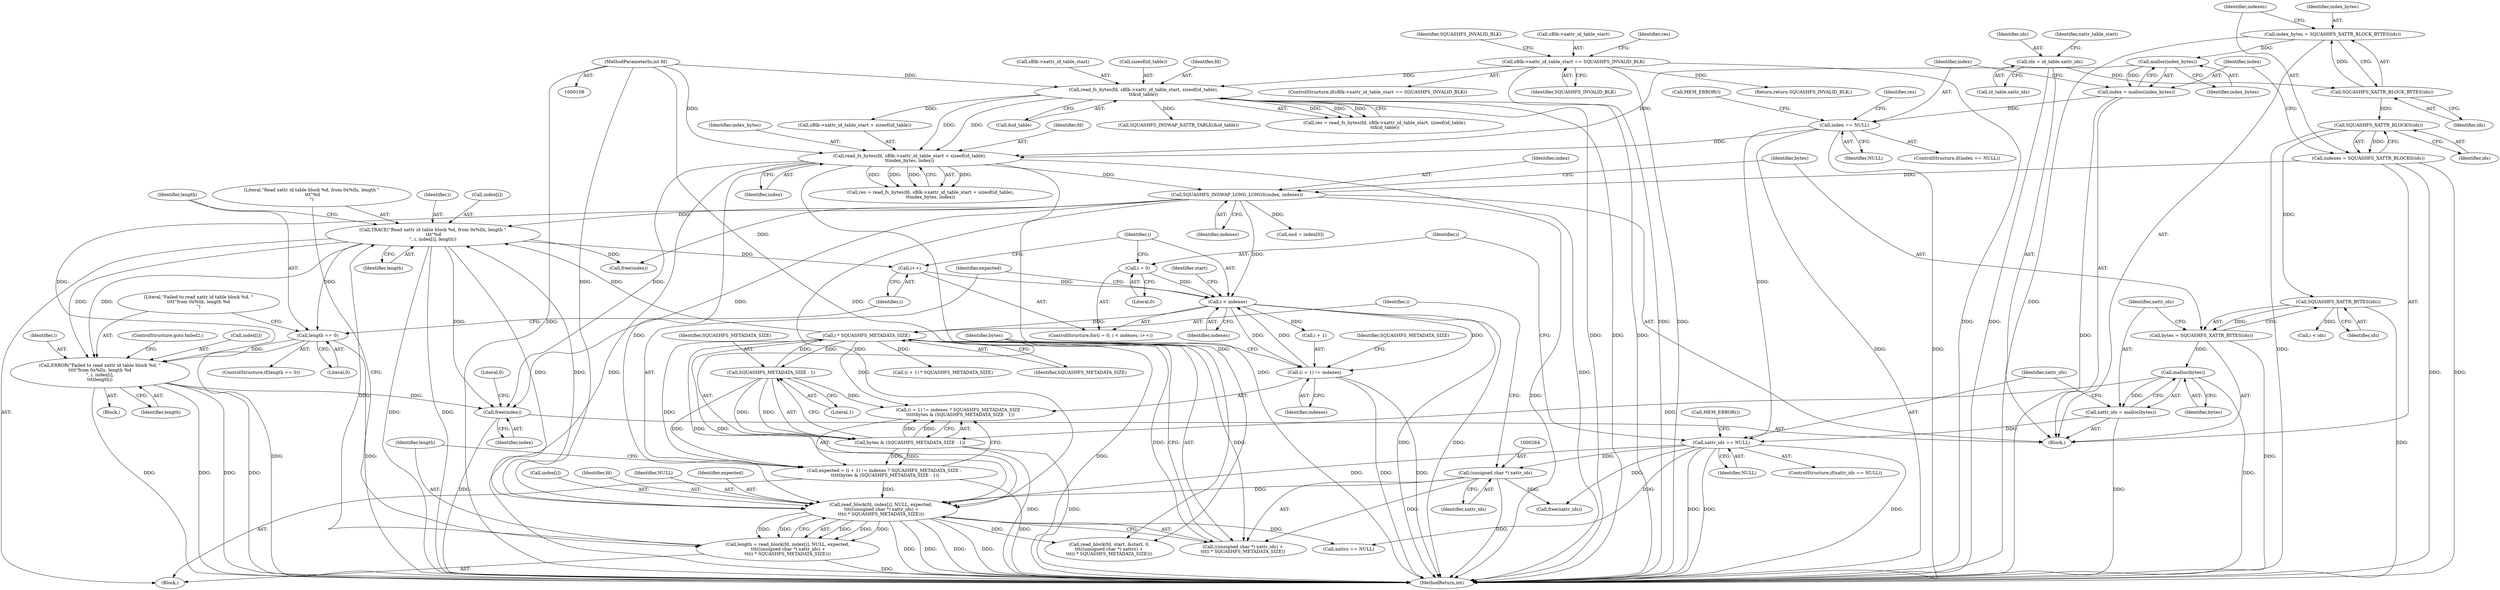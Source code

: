 digraph "1_squashfs-tools_f95864afe8833fe3ad782d714b41378e860977b1@API" {
"1000395" [label="(Call,free(index))"];
"1000211" [label="(Call,SQUASHFS_INSWAP_LONG_LONGS(index, indexes))"];
"1000196" [label="(Call,read_fs_bytes(fd, sBlk->xattr_id_table_start + sizeof(id_table),\n\t\tindex_bytes, index))"];
"1000136" [label="(Call,read_fs_bytes(fd, sBlk->xattr_id_table_start, sizeof(id_table),\n\t\t&id_table))"];
"1000109" [label="(MethodParameterIn,int fd)"];
"1000127" [label="(Call,sBlk->xattr_id_table_start == SQUASHFS_INVALID_BLK)"];
"1000187" [label="(Call,malloc(index_bytes))"];
"1000177" [label="(Call,index_bytes = SQUASHFS_XATTR_BLOCK_BYTES(ids))"];
"1000179" [label="(Call,SQUASHFS_XATTR_BLOCK_BYTES(ids))"];
"1000167" [label="(Call,ids = id_table.xattr_ids)"];
"1000190" [label="(Call,index == NULL)"];
"1000185" [label="(Call,index = malloc(index_bytes))"];
"1000181" [label="(Call,indexes = SQUASHFS_XATTR_BLOCKS(ids))"];
"1000183" [label="(Call,SQUASHFS_XATTR_BLOCKS(ids))"];
"1000269" [label="(Call,TRACE(\"Read xattr id table block %d, from 0x%llx, length \"\n \t\t\t\"%d\n\", i, index[i], length))"];
"1000266" [label="(Call,i * SQUASHFS_METADATA_SIZE)"];
"1000231" [label="(Call,i < indexes)"];
"1000234" [label="(Call,i++)"];
"1000228" [label="(Call,i = 0)"];
"1000241" [label="(Call,(i + 1) != indexes)"];
"1000249" [label="(Call,SQUASHFS_METADATA_SIZE - 1)"];
"1000255" [label="(Call,read_block(fd, index[i], NULL, expected,\n \t\t\t((unsigned char *) xattr_ids) +\n\t\t\t(i * SQUASHFS_METADATA_SIZE)))"];
"1000223" [label="(Call,xattr_ids == NULL)"];
"1000218" [label="(Call,xattr_ids = malloc(bytes))"];
"1000220" [label="(Call,malloc(bytes))"];
"1000214" [label="(Call,bytes = SQUASHFS_XATTR_BYTES(ids))"];
"1000216" [label="(Call,SQUASHFS_XATTR_BYTES(ids))"];
"1000238" [label="(Call,expected = (i + 1) != indexes ? SQUASHFS_METADATA_SIZE :\n \t\t\t\t\tbytes & (SQUASHFS_METADATA_SIZE - 1))"];
"1000247" [label="(Call,bytes & (SQUASHFS_METADATA_SIZE - 1))"];
"1000263" [label="(Call,(unsigned char *) xattr_ids)"];
"1000253" [label="(Call,length = read_block(fd, index[i], NULL, expected,\n \t\t\t((unsigned char *) xattr_ids) +\n\t\t\t(i * SQUASHFS_METADATA_SIZE)))"];
"1000281" [label="(Call,ERROR(\"Failed to read xattr id table block %d, \"\n\t\t\t\t\"from 0x%llx, length %d\n\", i, index[i],\n\t\t\t\tlength))"];
"1000277" [label="(Call,length == 0)"];
"1000109" [label="(MethodParameterIn,int fd)"];
"1000131" [label="(Identifier,SQUASHFS_INVALID_BLK)"];
"1000396" [label="(Identifier,index)"];
"1000216" [label="(Call,SQUASHFS_XATTR_BYTES(ids))"];
"1000235" [label="(Identifier,i)"];
"1000234" [label="(Call,i++)"];
"1000138" [label="(Call,sBlk->xattr_id_table_start)"];
"1000133" [label="(Identifier,SQUASHFS_INVALID_BLK)"];
"1000213" [label="(Identifier,indexes)"];
"1000173" [label="(Identifier,xattr_table_start)"];
"1000196" [label="(Call,read_fs_bytes(fd, sBlk->xattr_id_table_start + sizeof(id_table),\n\t\tindex_bytes, index))"];
"1000211" [label="(Call,SQUASHFS_INSWAP_LONG_LONGS(index, indexes))"];
"1000226" [label="(Call,MEM_ERROR())"];
"1000279" [label="(Literal,0)"];
"1000197" [label="(Identifier,fd)"];
"1000232" [label="(Identifier,i)"];
"1000278" [label="(Identifier,length)"];
"1000143" [label="(Call,&id_table)"];
"1000193" [label="(Call,MEM_ERROR())"];
"1000227" [label="(ControlStructure,for(i = 0; i < indexes; i++))"];
"1000236" [label="(Block,)"];
"1000220" [label="(Call,malloc(bytes))"];
"1000262" [label="(Call,((unsigned char *) xattr_ids) +\n\t\t\t(i * SQUASHFS_METADATA_SIZE))"];
"1000250" [label="(Identifier,SQUASHFS_METADATA_SIZE)"];
"1000255" [label="(Call,read_block(fd, index[i], NULL, expected,\n \t\t\t((unsigned char *) xattr_ids) +\n\t\t\t(i * SQUASHFS_METADATA_SIZE)))"];
"1000151" [label="(Call,SQUASHFS_INSWAP_XATTR_TABLE(&id_table))"];
"1000270" [label="(Literal,\"Read xattr id table block %d, from 0x%llx, length \"\n \t\t\t\"%d\n\")"];
"1000218" [label="(Call,xattr_ids = malloc(bytes))"];
"1000247" [label="(Call,bytes & (SQUASHFS_METADATA_SIZE - 1))"];
"1000239" [label="(Identifier,expected)"];
"1000179" [label="(Call,SQUASHFS_XATTR_BLOCK_BYTES(ids))"];
"1000190" [label="(Call,index == NULL)"];
"1000169" [label="(Call,id_table.xattr_ids)"];
"1000398" [label="(Literal,0)"];
"1000191" [label="(Identifier,index)"];
"1000288" [label="(ControlStructure,goto failed2;)"];
"1000263" [label="(Call,(unsigned char *) xattr_ids)"];
"1000198" [label="(Call,sBlk->xattr_id_table_start + sizeof(id_table))"];
"1000167" [label="(Call,ids = id_table.xattr_ids)"];
"1000136" [label="(Call,read_fs_bytes(fd, sBlk->xattr_id_table_start, sizeof(id_table),\n\t\t&id_table))"];
"1000181" [label="(Call,indexes = SQUASHFS_XATTR_BLOCKS(ids))"];
"1000282" [label="(Literal,\"Failed to read xattr id table block %d, \"\n\t\t\t\t\"from 0x%llx, length %d\n\")"];
"1000284" [label="(Call,index[i])"];
"1000177" [label="(Call,index_bytes = SQUASHFS_XATTR_BLOCK_BYTES(ids))"];
"1000180" [label="(Identifier,ids)"];
"1000253" [label="(Call,length = read_block(fd, index[i], NULL, expected,\n \t\t\t((unsigned char *) xattr_ids) +\n\t\t\t(i * SQUASHFS_METADATA_SIZE)))"];
"1000225" [label="(Identifier,NULL)"];
"1000189" [label="(ControlStructure,if(index == NULL))"];
"1000212" [label="(Identifier,index)"];
"1000127" [label="(Call,sBlk->xattr_id_table_start == SQUASHFS_INVALID_BLK)"];
"1000184" [label="(Identifier,ids)"];
"1000399" [label="(MethodReturn,int)"];
"1000113" [label="(Block,)"];
"1000230" [label="(Literal,0)"];
"1000187" [label="(Call,malloc(index_bytes))"];
"1000257" [label="(Call,index[i])"];
"1000215" [label="(Identifier,bytes)"];
"1000141" [label="(Call,sizeof(id_table))"];
"1000242" [label="(Call,i + 1)"];
"1000229" [label="(Identifier,i)"];
"1000251" [label="(Literal,1)"];
"1000318" [label="(Call,xattrs == NULL)"];
"1000272" [label="(Call,index[i])"];
"1000223" [label="(Call,xattr_ids == NULL)"];
"1000224" [label="(Identifier,xattr_ids)"];
"1000132" [label="(Return,return SQUASHFS_INVALID_BLK;)"];
"1000128" [label="(Call,sBlk->xattr_id_table_start)"];
"1000205" [label="(Identifier,index)"];
"1000214" [label="(Call,bytes = SQUASHFS_XATTR_BYTES(ids))"];
"1000287" [label="(Identifier,length)"];
"1000329" [label="(Call,read_block(fd, start, &start, 0,\n\t\t\t((unsigned char *) xattrs) +\n\t\t\t(i * SQUASHFS_METADATA_SIZE)))"];
"1000182" [label="(Identifier,indexes)"];
"1000276" [label="(ControlStructure,if(length == 0))"];
"1000392" [label="(Call,free(xattr_ids))"];
"1000256" [label="(Identifier,fd)"];
"1000374" [label="(Call,i < ids)"];
"1000195" [label="(Identifier,res)"];
"1000249" [label="(Call,SQUASHFS_METADATA_SIZE - 1)"];
"1000254" [label="(Identifier,length)"];
"1000219" [label="(Identifier,xattr_ids)"];
"1000271" [label="(Identifier,i)"];
"1000188" [label="(Identifier,index_bytes)"];
"1000240" [label="(Call,(i + 1) != indexes ? SQUASHFS_METADATA_SIZE :\n \t\t\t\t\tbytes & (SQUASHFS_METADATA_SIZE - 1))"];
"1000281" [label="(Call,ERROR(\"Failed to read xattr id table block %d, \"\n\t\t\t\t\"from 0x%llx, length %d\n\", i, index[i],\n\t\t\t\tlength))"];
"1000233" [label="(Identifier,indexes)"];
"1000246" [label="(Identifier,SQUASHFS_METADATA_SIZE)"];
"1000245" [label="(Identifier,indexes)"];
"1000283" [label="(Identifier,i)"];
"1000312" [label="(Call,(i + 1) * SQUASHFS_METADATA_SIZE)"];
"1000248" [label="(Identifier,bytes)"];
"1000134" [label="(Call,res = read_fs_bytes(fd, sBlk->xattr_id_table_start, sizeof(id_table),\n\t\t&id_table))"];
"1000221" [label="(Identifier,bytes)"];
"1000260" [label="(Identifier,NULL)"];
"1000280" [label="(Block,)"];
"1000217" [label="(Identifier,ids)"];
"1000185" [label="(Call,index = malloc(index_bytes))"];
"1000269" [label="(Call,TRACE(\"Read xattr id table block %d, from 0x%llx, length \"\n \t\t\t\"%d\n\", i, index[i], length))"];
"1000275" [label="(Identifier,length)"];
"1000194" [label="(Call,res = read_fs_bytes(fd, sBlk->xattr_id_table_start + sizeof(id_table),\n\t\tindex_bytes, index))"];
"1000178" [label="(Identifier,index_bytes)"];
"1000261" [label="(Identifier,expected)"];
"1000231" [label="(Call,i < indexes)"];
"1000204" [label="(Identifier,index_bytes)"];
"1000228" [label="(Call,i = 0)"];
"1000186" [label="(Identifier,index)"];
"1000290" [label="(Identifier,start)"];
"1000192" [label="(Identifier,NULL)"];
"1000137" [label="(Identifier,fd)"];
"1000238" [label="(Call,expected = (i + 1) != indexes ? SQUASHFS_METADATA_SIZE :\n \t\t\t\t\tbytes & (SQUASHFS_METADATA_SIZE - 1))"];
"1000267" [label="(Identifier,i)"];
"1000395" [label="(Call,free(index))"];
"1000222" [label="(ControlStructure,if(xattr_ids == NULL))"];
"1000241" [label="(Call,(i + 1) != indexes)"];
"1000277" [label="(Call,length == 0)"];
"1000126" [label="(ControlStructure,if(sBlk->xattr_id_table_start == SQUASHFS_INVALID_BLK))"];
"1000292" [label="(Call,end = index[0])"];
"1000168" [label="(Identifier,ids)"];
"1000268" [label="(Identifier,SQUASHFS_METADATA_SIZE)"];
"1000135" [label="(Identifier,res)"];
"1000265" [label="(Identifier,xattr_ids)"];
"1000183" [label="(Call,SQUASHFS_XATTR_BLOCKS(ids))"];
"1000384" [label="(Call,free(index))"];
"1000266" [label="(Call,i * SQUASHFS_METADATA_SIZE)"];
"1000395" -> "1000113"  [label="AST: "];
"1000395" -> "1000396"  [label="CFG: "];
"1000396" -> "1000395"  [label="AST: "];
"1000398" -> "1000395"  [label="CFG: "];
"1000395" -> "1000399"  [label="DDG: "];
"1000211" -> "1000395"  [label="DDG: "];
"1000269" -> "1000395"  [label="DDG: "];
"1000196" -> "1000395"  [label="DDG: "];
"1000281" -> "1000395"  [label="DDG: "];
"1000211" -> "1000113"  [label="AST: "];
"1000211" -> "1000213"  [label="CFG: "];
"1000212" -> "1000211"  [label="AST: "];
"1000213" -> "1000211"  [label="AST: "];
"1000215" -> "1000211"  [label="CFG: "];
"1000211" -> "1000399"  [label="DDG: "];
"1000196" -> "1000211"  [label="DDG: "];
"1000181" -> "1000211"  [label="DDG: "];
"1000211" -> "1000231"  [label="DDG: "];
"1000211" -> "1000255"  [label="DDG: "];
"1000211" -> "1000269"  [label="DDG: "];
"1000211" -> "1000281"  [label="DDG: "];
"1000211" -> "1000292"  [label="DDG: "];
"1000211" -> "1000384"  [label="DDG: "];
"1000196" -> "1000194"  [label="AST: "];
"1000196" -> "1000205"  [label="CFG: "];
"1000197" -> "1000196"  [label="AST: "];
"1000198" -> "1000196"  [label="AST: "];
"1000204" -> "1000196"  [label="AST: "];
"1000205" -> "1000196"  [label="AST: "];
"1000194" -> "1000196"  [label="CFG: "];
"1000196" -> "1000399"  [label="DDG: "];
"1000196" -> "1000399"  [label="DDG: "];
"1000196" -> "1000399"  [label="DDG: "];
"1000196" -> "1000194"  [label="DDG: "];
"1000196" -> "1000194"  [label="DDG: "];
"1000196" -> "1000194"  [label="DDG: "];
"1000196" -> "1000194"  [label="DDG: "];
"1000136" -> "1000196"  [label="DDG: "];
"1000136" -> "1000196"  [label="DDG: "];
"1000109" -> "1000196"  [label="DDG: "];
"1000187" -> "1000196"  [label="DDG: "];
"1000190" -> "1000196"  [label="DDG: "];
"1000196" -> "1000255"  [label="DDG: "];
"1000196" -> "1000329"  [label="DDG: "];
"1000136" -> "1000134"  [label="AST: "];
"1000136" -> "1000143"  [label="CFG: "];
"1000137" -> "1000136"  [label="AST: "];
"1000138" -> "1000136"  [label="AST: "];
"1000141" -> "1000136"  [label="AST: "];
"1000143" -> "1000136"  [label="AST: "];
"1000134" -> "1000136"  [label="CFG: "];
"1000136" -> "1000399"  [label="DDG: "];
"1000136" -> "1000399"  [label="DDG: "];
"1000136" -> "1000399"  [label="DDG: "];
"1000136" -> "1000134"  [label="DDG: "];
"1000136" -> "1000134"  [label="DDG: "];
"1000136" -> "1000134"  [label="DDG: "];
"1000109" -> "1000136"  [label="DDG: "];
"1000127" -> "1000136"  [label="DDG: "];
"1000136" -> "1000151"  [label="DDG: "];
"1000136" -> "1000198"  [label="DDG: "];
"1000109" -> "1000108"  [label="AST: "];
"1000109" -> "1000399"  [label="DDG: "];
"1000109" -> "1000255"  [label="DDG: "];
"1000109" -> "1000329"  [label="DDG: "];
"1000127" -> "1000126"  [label="AST: "];
"1000127" -> "1000131"  [label="CFG: "];
"1000128" -> "1000127"  [label="AST: "];
"1000131" -> "1000127"  [label="AST: "];
"1000133" -> "1000127"  [label="CFG: "];
"1000135" -> "1000127"  [label="CFG: "];
"1000127" -> "1000399"  [label="DDG: "];
"1000127" -> "1000399"  [label="DDG: "];
"1000127" -> "1000399"  [label="DDG: "];
"1000127" -> "1000132"  [label="DDG: "];
"1000187" -> "1000185"  [label="AST: "];
"1000187" -> "1000188"  [label="CFG: "];
"1000188" -> "1000187"  [label="AST: "];
"1000185" -> "1000187"  [label="CFG: "];
"1000187" -> "1000185"  [label="DDG: "];
"1000177" -> "1000187"  [label="DDG: "];
"1000177" -> "1000113"  [label="AST: "];
"1000177" -> "1000179"  [label="CFG: "];
"1000178" -> "1000177"  [label="AST: "];
"1000179" -> "1000177"  [label="AST: "];
"1000182" -> "1000177"  [label="CFG: "];
"1000177" -> "1000399"  [label="DDG: "];
"1000179" -> "1000177"  [label="DDG: "];
"1000179" -> "1000180"  [label="CFG: "];
"1000180" -> "1000179"  [label="AST: "];
"1000167" -> "1000179"  [label="DDG: "];
"1000179" -> "1000183"  [label="DDG: "];
"1000167" -> "1000113"  [label="AST: "];
"1000167" -> "1000169"  [label="CFG: "];
"1000168" -> "1000167"  [label="AST: "];
"1000169" -> "1000167"  [label="AST: "];
"1000173" -> "1000167"  [label="CFG: "];
"1000167" -> "1000399"  [label="DDG: "];
"1000190" -> "1000189"  [label="AST: "];
"1000190" -> "1000192"  [label="CFG: "];
"1000191" -> "1000190"  [label="AST: "];
"1000192" -> "1000190"  [label="AST: "];
"1000193" -> "1000190"  [label="CFG: "];
"1000195" -> "1000190"  [label="CFG: "];
"1000190" -> "1000399"  [label="DDG: "];
"1000190" -> "1000399"  [label="DDG: "];
"1000185" -> "1000190"  [label="DDG: "];
"1000190" -> "1000223"  [label="DDG: "];
"1000185" -> "1000113"  [label="AST: "];
"1000186" -> "1000185"  [label="AST: "];
"1000191" -> "1000185"  [label="CFG: "];
"1000185" -> "1000399"  [label="DDG: "];
"1000181" -> "1000113"  [label="AST: "];
"1000181" -> "1000183"  [label="CFG: "];
"1000182" -> "1000181"  [label="AST: "];
"1000183" -> "1000181"  [label="AST: "];
"1000186" -> "1000181"  [label="CFG: "];
"1000181" -> "1000399"  [label="DDG: "];
"1000181" -> "1000399"  [label="DDG: "];
"1000183" -> "1000181"  [label="DDG: "];
"1000183" -> "1000184"  [label="CFG: "];
"1000184" -> "1000183"  [label="AST: "];
"1000183" -> "1000399"  [label="DDG: "];
"1000183" -> "1000216"  [label="DDG: "];
"1000269" -> "1000236"  [label="AST: "];
"1000269" -> "1000275"  [label="CFG: "];
"1000270" -> "1000269"  [label="AST: "];
"1000271" -> "1000269"  [label="AST: "];
"1000272" -> "1000269"  [label="AST: "];
"1000275" -> "1000269"  [label="AST: "];
"1000278" -> "1000269"  [label="CFG: "];
"1000269" -> "1000399"  [label="DDG: "];
"1000269" -> "1000399"  [label="DDG: "];
"1000269" -> "1000234"  [label="DDG: "];
"1000269" -> "1000255"  [label="DDG: "];
"1000266" -> "1000269"  [label="DDG: "];
"1000255" -> "1000269"  [label="DDG: "];
"1000253" -> "1000269"  [label="DDG: "];
"1000269" -> "1000277"  [label="DDG: "];
"1000269" -> "1000281"  [label="DDG: "];
"1000269" -> "1000281"  [label="DDG: "];
"1000269" -> "1000384"  [label="DDG: "];
"1000266" -> "1000262"  [label="AST: "];
"1000266" -> "1000268"  [label="CFG: "];
"1000267" -> "1000266"  [label="AST: "];
"1000268" -> "1000266"  [label="AST: "];
"1000262" -> "1000266"  [label="CFG: "];
"1000266" -> "1000399"  [label="DDG: "];
"1000266" -> "1000238"  [label="DDG: "];
"1000266" -> "1000240"  [label="DDG: "];
"1000266" -> "1000249"  [label="DDG: "];
"1000266" -> "1000255"  [label="DDG: "];
"1000266" -> "1000255"  [label="DDG: "];
"1000266" -> "1000262"  [label="DDG: "];
"1000266" -> "1000262"  [label="DDG: "];
"1000231" -> "1000266"  [label="DDG: "];
"1000249" -> "1000266"  [label="DDG: "];
"1000266" -> "1000312"  [label="DDG: "];
"1000231" -> "1000227"  [label="AST: "];
"1000231" -> "1000233"  [label="CFG: "];
"1000232" -> "1000231"  [label="AST: "];
"1000233" -> "1000231"  [label="AST: "];
"1000239" -> "1000231"  [label="CFG: "];
"1000290" -> "1000231"  [label="CFG: "];
"1000231" -> "1000399"  [label="DDG: "];
"1000231" -> "1000399"  [label="DDG: "];
"1000234" -> "1000231"  [label="DDG: "];
"1000228" -> "1000231"  [label="DDG: "];
"1000241" -> "1000231"  [label="DDG: "];
"1000231" -> "1000241"  [label="DDG: "];
"1000231" -> "1000241"  [label="DDG: "];
"1000231" -> "1000242"  [label="DDG: "];
"1000234" -> "1000227"  [label="AST: "];
"1000234" -> "1000235"  [label="CFG: "];
"1000235" -> "1000234"  [label="AST: "];
"1000232" -> "1000234"  [label="CFG: "];
"1000228" -> "1000227"  [label="AST: "];
"1000228" -> "1000230"  [label="CFG: "];
"1000229" -> "1000228"  [label="AST: "];
"1000230" -> "1000228"  [label="AST: "];
"1000232" -> "1000228"  [label="CFG: "];
"1000241" -> "1000240"  [label="AST: "];
"1000241" -> "1000245"  [label="CFG: "];
"1000242" -> "1000241"  [label="AST: "];
"1000245" -> "1000241"  [label="AST: "];
"1000246" -> "1000241"  [label="CFG: "];
"1000248" -> "1000241"  [label="CFG: "];
"1000241" -> "1000399"  [label="DDG: "];
"1000241" -> "1000399"  [label="DDG: "];
"1000249" -> "1000247"  [label="AST: "];
"1000249" -> "1000251"  [label="CFG: "];
"1000250" -> "1000249"  [label="AST: "];
"1000251" -> "1000249"  [label="AST: "];
"1000247" -> "1000249"  [label="CFG: "];
"1000249" -> "1000238"  [label="DDG: "];
"1000249" -> "1000240"  [label="DDG: "];
"1000249" -> "1000247"  [label="DDG: "];
"1000249" -> "1000247"  [label="DDG: "];
"1000255" -> "1000253"  [label="AST: "];
"1000255" -> "1000262"  [label="CFG: "];
"1000256" -> "1000255"  [label="AST: "];
"1000257" -> "1000255"  [label="AST: "];
"1000260" -> "1000255"  [label="AST: "];
"1000261" -> "1000255"  [label="AST: "];
"1000262" -> "1000255"  [label="AST: "];
"1000253" -> "1000255"  [label="CFG: "];
"1000255" -> "1000399"  [label="DDG: "];
"1000255" -> "1000399"  [label="DDG: "];
"1000255" -> "1000399"  [label="DDG: "];
"1000255" -> "1000399"  [label="DDG: "];
"1000255" -> "1000253"  [label="DDG: "];
"1000255" -> "1000253"  [label="DDG: "];
"1000255" -> "1000253"  [label="DDG: "];
"1000255" -> "1000253"  [label="DDG: "];
"1000255" -> "1000253"  [label="DDG: "];
"1000223" -> "1000255"  [label="DDG: "];
"1000238" -> "1000255"  [label="DDG: "];
"1000263" -> "1000255"  [label="DDG: "];
"1000255" -> "1000318"  [label="DDG: "];
"1000255" -> "1000329"  [label="DDG: "];
"1000223" -> "1000222"  [label="AST: "];
"1000223" -> "1000225"  [label="CFG: "];
"1000224" -> "1000223"  [label="AST: "];
"1000225" -> "1000223"  [label="AST: "];
"1000226" -> "1000223"  [label="CFG: "];
"1000229" -> "1000223"  [label="CFG: "];
"1000223" -> "1000399"  [label="DDG: "];
"1000223" -> "1000399"  [label="DDG: "];
"1000223" -> "1000399"  [label="DDG: "];
"1000218" -> "1000223"  [label="DDG: "];
"1000223" -> "1000263"  [label="DDG: "];
"1000223" -> "1000318"  [label="DDG: "];
"1000223" -> "1000392"  [label="DDG: "];
"1000218" -> "1000113"  [label="AST: "];
"1000218" -> "1000220"  [label="CFG: "];
"1000219" -> "1000218"  [label="AST: "];
"1000220" -> "1000218"  [label="AST: "];
"1000224" -> "1000218"  [label="CFG: "];
"1000218" -> "1000399"  [label="DDG: "];
"1000220" -> "1000218"  [label="DDG: "];
"1000220" -> "1000221"  [label="CFG: "];
"1000221" -> "1000220"  [label="AST: "];
"1000220" -> "1000399"  [label="DDG: "];
"1000214" -> "1000220"  [label="DDG: "];
"1000220" -> "1000247"  [label="DDG: "];
"1000214" -> "1000113"  [label="AST: "];
"1000214" -> "1000216"  [label="CFG: "];
"1000215" -> "1000214"  [label="AST: "];
"1000216" -> "1000214"  [label="AST: "];
"1000219" -> "1000214"  [label="CFG: "];
"1000214" -> "1000399"  [label="DDG: "];
"1000216" -> "1000214"  [label="DDG: "];
"1000216" -> "1000217"  [label="CFG: "];
"1000217" -> "1000216"  [label="AST: "];
"1000216" -> "1000399"  [label="DDG: "];
"1000216" -> "1000374"  [label="DDG: "];
"1000238" -> "1000236"  [label="AST: "];
"1000238" -> "1000240"  [label="CFG: "];
"1000239" -> "1000238"  [label="AST: "];
"1000240" -> "1000238"  [label="AST: "];
"1000254" -> "1000238"  [label="CFG: "];
"1000238" -> "1000399"  [label="DDG: "];
"1000247" -> "1000238"  [label="DDG: "];
"1000247" -> "1000238"  [label="DDG: "];
"1000247" -> "1000240"  [label="AST: "];
"1000248" -> "1000247"  [label="AST: "];
"1000240" -> "1000247"  [label="CFG: "];
"1000247" -> "1000399"  [label="DDG: "];
"1000247" -> "1000399"  [label="DDG: "];
"1000247" -> "1000240"  [label="DDG: "];
"1000247" -> "1000240"  [label="DDG: "];
"1000263" -> "1000262"  [label="AST: "];
"1000263" -> "1000265"  [label="CFG: "];
"1000264" -> "1000263"  [label="AST: "];
"1000265" -> "1000263"  [label="AST: "];
"1000267" -> "1000263"  [label="CFG: "];
"1000263" -> "1000399"  [label="DDG: "];
"1000263" -> "1000262"  [label="DDG: "];
"1000263" -> "1000392"  [label="DDG: "];
"1000253" -> "1000236"  [label="AST: "];
"1000254" -> "1000253"  [label="AST: "];
"1000270" -> "1000253"  [label="CFG: "];
"1000253" -> "1000399"  [label="DDG: "];
"1000281" -> "1000280"  [label="AST: "];
"1000281" -> "1000287"  [label="CFG: "];
"1000282" -> "1000281"  [label="AST: "];
"1000283" -> "1000281"  [label="AST: "];
"1000284" -> "1000281"  [label="AST: "];
"1000287" -> "1000281"  [label="AST: "];
"1000288" -> "1000281"  [label="CFG: "];
"1000281" -> "1000399"  [label="DDG: "];
"1000281" -> "1000399"  [label="DDG: "];
"1000281" -> "1000399"  [label="DDG: "];
"1000281" -> "1000399"  [label="DDG: "];
"1000277" -> "1000281"  [label="DDG: "];
"1000277" -> "1000276"  [label="AST: "];
"1000277" -> "1000279"  [label="CFG: "];
"1000278" -> "1000277"  [label="AST: "];
"1000279" -> "1000277"  [label="AST: "];
"1000282" -> "1000277"  [label="CFG: "];
"1000235" -> "1000277"  [label="CFG: "];
"1000277" -> "1000399"  [label="DDG: "];
"1000277" -> "1000399"  [label="DDG: "];
}
